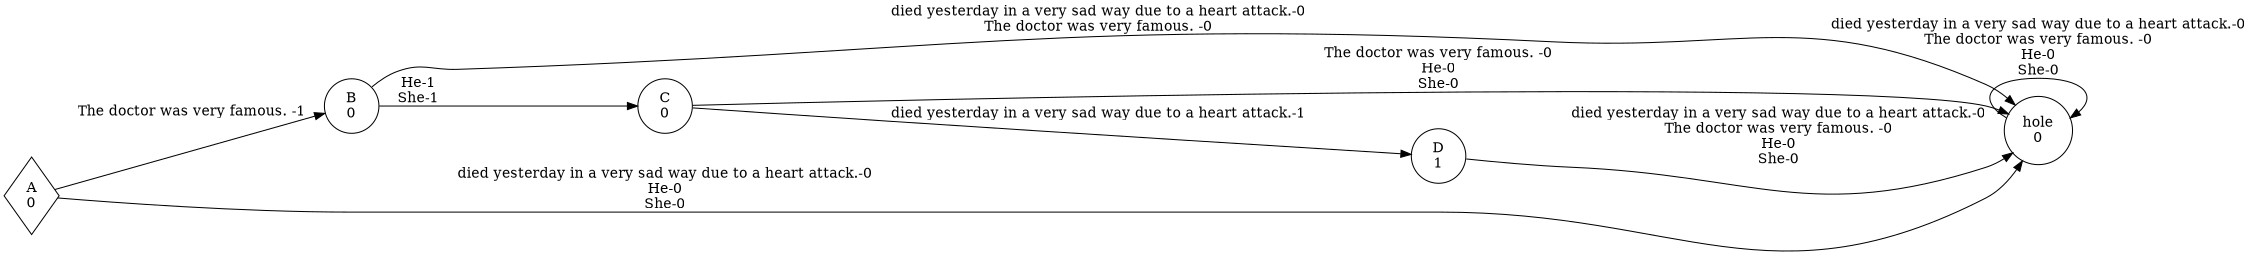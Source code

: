 digraph weighted_automaton {
	margin=0 rankdir=LR size=15
	node [shape=circle]
	A [label="A
0" shape=diamond]
	A -> B [label="The doctor was very famous. -1"]
	A -> hole [label="died yesterday in a very sad way due to a heart attack.-0
He-0
She-0"]
	B [label="B
0"]
	B -> C [label="He-1
She-1"]
	B -> hole [label="died yesterday in a very sad way due to a heart attack.-0
The doctor was very famous. -0"]
	C [label="C
0"]
	C -> D [label="died yesterday in a very sad way due to a heart attack.-1"]
	C -> hole [label="The doctor was very famous. -0
He-0
She-0"]
	D [label="D
1"]
	D -> hole [label="died yesterday in a very sad way due to a heart attack.-0
The doctor was very famous. -0
He-0
She-0"]
	hole [label="hole
0"]
	hole -> hole [label="died yesterday in a very sad way due to a heart attack.-0
The doctor was very famous. -0
He-0
She-0"]
}
